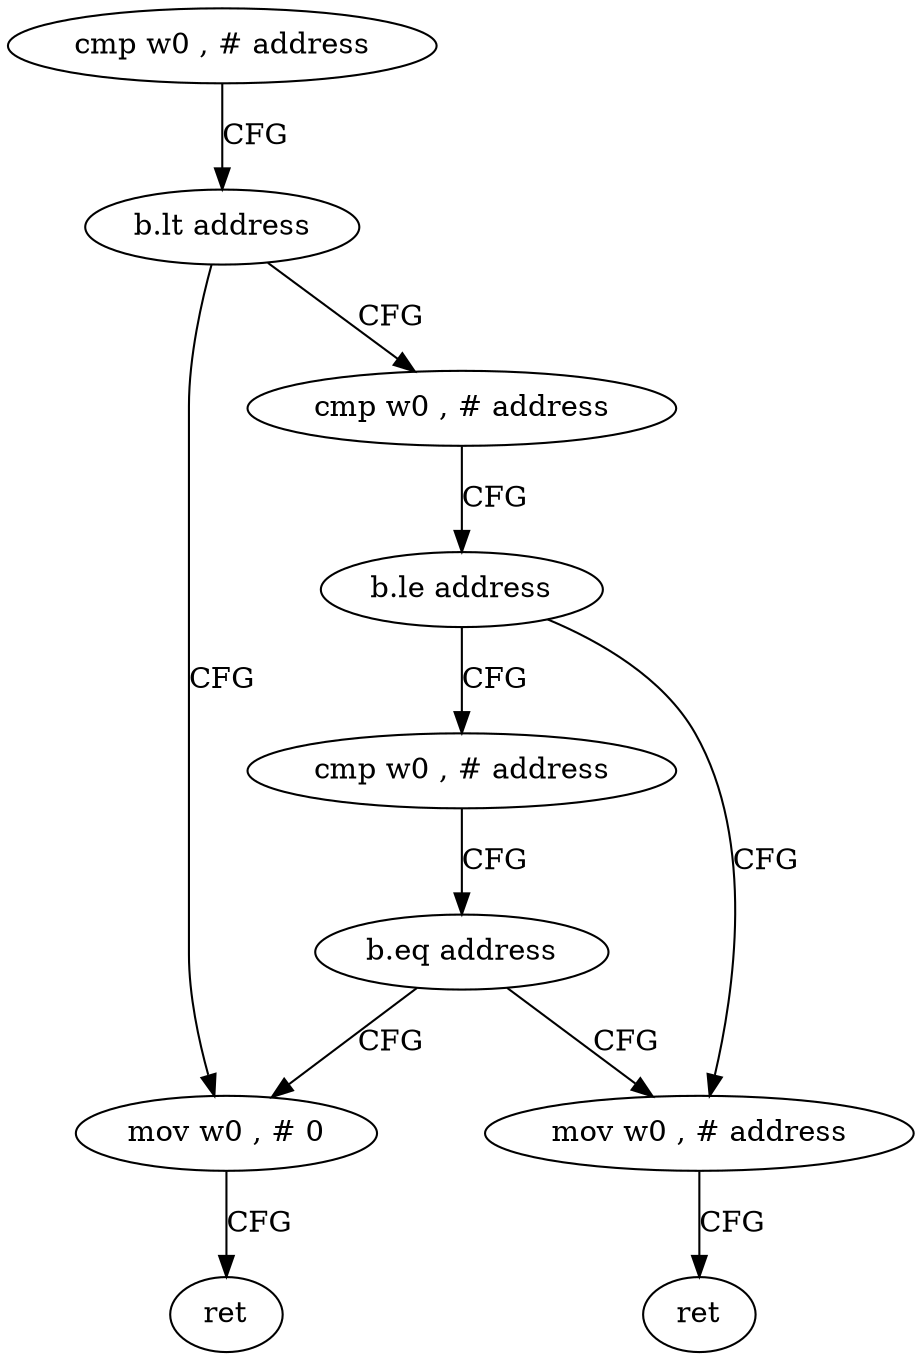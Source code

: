 digraph "func" {
"158012" [label = "cmp w0 , # address" ]
"158016" [label = "b.lt address" ]
"158036" [label = "mov w0 , # 0" ]
"158020" [label = "cmp w0 , # address" ]
"158040" [label = "ret" ]
"158024" [label = "b.le address" ]
"158044" [label = "mov w0 , # address" ]
"158028" [label = "cmp w0 , # address" ]
"158048" [label = "ret" ]
"158032" [label = "b.eq address" ]
"158012" -> "158016" [ label = "CFG" ]
"158016" -> "158036" [ label = "CFG" ]
"158016" -> "158020" [ label = "CFG" ]
"158036" -> "158040" [ label = "CFG" ]
"158020" -> "158024" [ label = "CFG" ]
"158024" -> "158044" [ label = "CFG" ]
"158024" -> "158028" [ label = "CFG" ]
"158044" -> "158048" [ label = "CFG" ]
"158028" -> "158032" [ label = "CFG" ]
"158032" -> "158044" [ label = "CFG" ]
"158032" -> "158036" [ label = "CFG" ]
}
